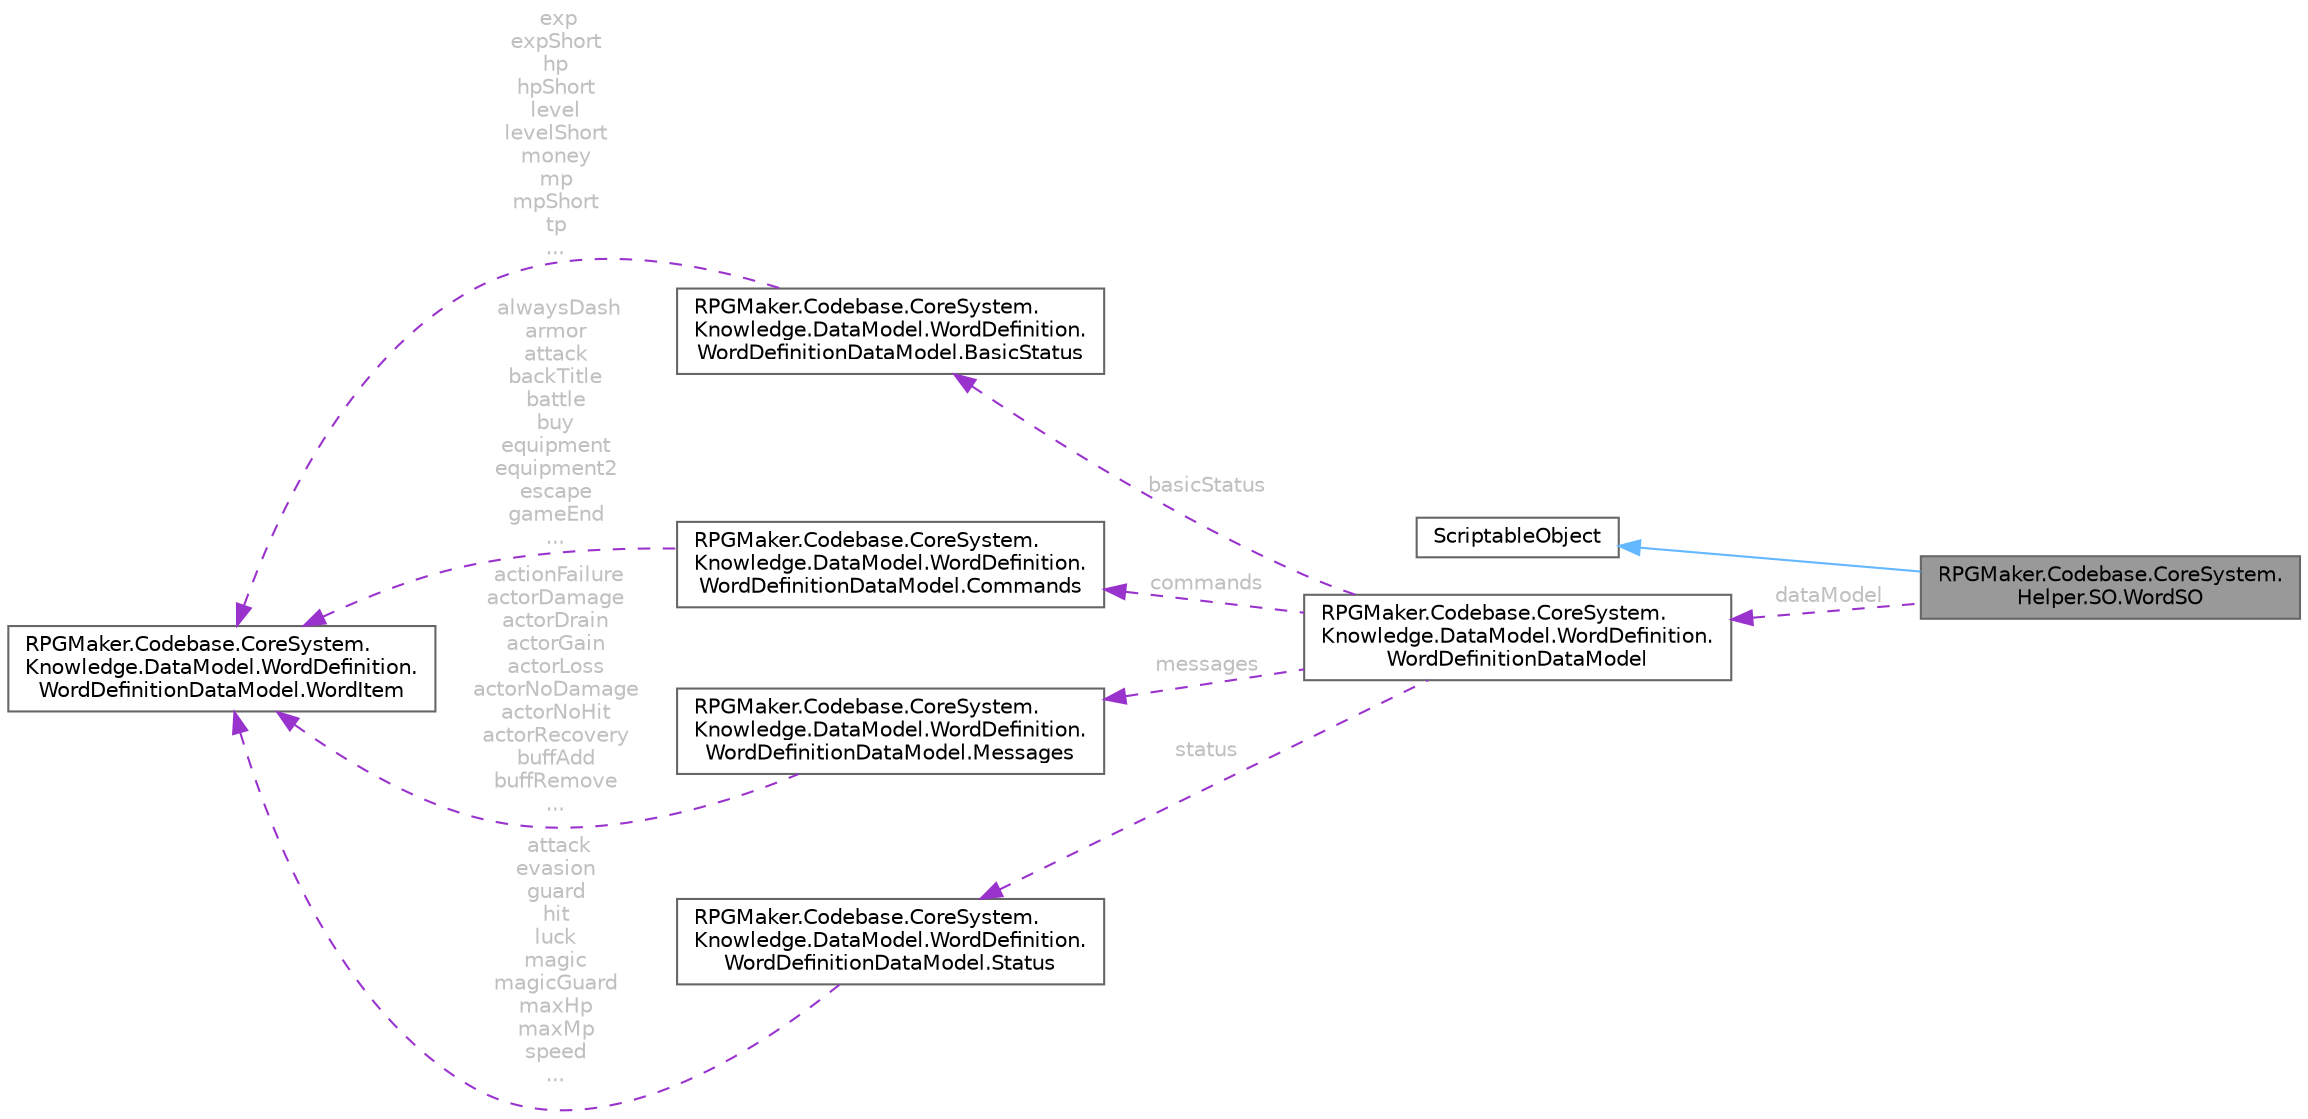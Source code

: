 digraph "RPGMaker.Codebase.CoreSystem.Helper.SO.WordSO"
{
 // LATEX_PDF_SIZE
  bgcolor="transparent";
  edge [fontname=Helvetica,fontsize=10,labelfontname=Helvetica,labelfontsize=10];
  node [fontname=Helvetica,fontsize=10,shape=box,height=0.2,width=0.4];
  rankdir="LR";
  Node1 [id="Node000001",label="RPGMaker.Codebase.CoreSystem.\lHelper.SO.WordSO",height=0.2,width=0.4,color="gray40", fillcolor="grey60", style="filled", fontcolor="black",tooltip="😁 単語・スクリプタブル・オブジェクト"];
  Node2 -> Node1 [id="edge1_Node000001_Node000002",dir="back",color="steelblue1",style="solid",tooltip=" "];
  Node2 [id="Node000002",label="ScriptableObject",height=0.2,width=0.4,color="gray40", fillcolor="white", style="filled",tooltip=" "];
  Node3 -> Node1 [id="edge2_Node000001_Node000003",dir="back",color="darkorchid3",style="dashed",tooltip=" ",label=" dataModel",fontcolor="grey" ];
  Node3 [id="Node000003",label="RPGMaker.Codebase.CoreSystem.\lKnowledge.DataModel.WordDefinition.\lWordDefinitionDataModel",height=0.2,width=0.4,color="gray40", fillcolor="white", style="filled",URL="$dd/d82/class_r_p_g_maker_1_1_codebase_1_1_core_system_1_1_knowledge_1_1_data_model_1_1_word_definition_1_1_word_definition_data_model.html",tooltip="😁 単語定義データ・モデル"];
  Node4 -> Node3 [id="edge3_Node000003_Node000004",dir="back",color="darkorchid3",style="dashed",tooltip=" ",label=" basicStatus",fontcolor="grey" ];
  Node4 [id="Node000004",label="RPGMaker.Codebase.CoreSystem.\lKnowledge.DataModel.WordDefinition.\lWordDefinitionDataModel.BasicStatus",height=0.2,width=0.4,color="gray40", fillcolor="white", style="filled",URL="$d9/d94/class_r_p_g_maker_1_1_codebase_1_1_core_system_1_1_knowledge_1_1_data_model_1_1_word_definition_9d383510d909b3631b4a2ef22b95e0fe.html",tooltip="😁 基本状態"];
  Node5 -> Node4 [id="edge4_Node000004_Node000005",dir="back",color="darkorchid3",style="dashed",tooltip=" ",label=" exp\nexpShort\nhp\nhpShort\nlevel\nlevelShort\nmoney\nmp\nmpShort\ntp\n...",fontcolor="grey" ];
  Node5 [id="Node000005",label="RPGMaker.Codebase.CoreSystem.\lKnowledge.DataModel.WordDefinition.\lWordDefinitionDataModel.WordItem",height=0.2,width=0.4,color="gray40", fillcolor="white", style="filled",URL="$d2/d57/class_r_p_g_maker_1_1_codebase_1_1_core_system_1_1_knowledge_1_1_data_model_1_1_word_definition_83df979502cea7bf4d8dbff39b288bc9.html",tooltip="😁 単語アイテム"];
  Node6 -> Node3 [id="edge5_Node000003_Node000006",dir="back",color="darkorchid3",style="dashed",tooltip=" ",label=" commands",fontcolor="grey" ];
  Node6 [id="Node000006",label="RPGMaker.Codebase.CoreSystem.\lKnowledge.DataModel.WordDefinition.\lWordDefinitionDataModel.Commands",height=0.2,width=0.4,color="gray40", fillcolor="white", style="filled",URL="$d9/d2c/class_r_p_g_maker_1_1_codebase_1_1_core_system_1_1_knowledge_1_1_data_model_1_1_word_definition_38d0d7732161d2bbedb9edf0cada8aab.html",tooltip="😁 コマンド"];
  Node5 -> Node6 [id="edge6_Node000006_Node000005",dir="back",color="darkorchid3",style="dashed",tooltip=" ",label=" alwaysDash\narmor\nattack\nbackTitle\nbattle\nbuy\nequipment\nequipment2\nescape\ngameEnd\n...",fontcolor="grey" ];
  Node7 -> Node3 [id="edge7_Node000003_Node000007",dir="back",color="darkorchid3",style="dashed",tooltip=" ",label=" messages",fontcolor="grey" ];
  Node7 [id="Node000007",label="RPGMaker.Codebase.CoreSystem.\lKnowledge.DataModel.WordDefinition.\lWordDefinitionDataModel.Messages",height=0.2,width=0.4,color="gray40", fillcolor="white", style="filled",URL="$d2/d7a/class_r_p_g_maker_1_1_codebase_1_1_core_system_1_1_knowledge_1_1_data_model_1_1_word_definition_605ab86733dcda6e099e512c28d95f61.html",tooltip="😁 メッセージ"];
  Node5 -> Node7 [id="edge8_Node000007_Node000005",dir="back",color="darkorchid3",style="dashed",tooltip=" ",label=" actionFailure\nactorDamage\nactorDrain\nactorGain\nactorLoss\nactorNoDamage\nactorNoHit\nactorRecovery\nbuffAdd\nbuffRemove\n...",fontcolor="grey" ];
  Node8 -> Node3 [id="edge9_Node000003_Node000008",dir="back",color="darkorchid3",style="dashed",tooltip=" ",label=" status",fontcolor="grey" ];
  Node8 [id="Node000008",label="RPGMaker.Codebase.CoreSystem.\lKnowledge.DataModel.WordDefinition.\lWordDefinitionDataModel.Status",height=0.2,width=0.4,color="gray40", fillcolor="white", style="filled",URL="$d1/d2e/class_r_p_g_maker_1_1_codebase_1_1_core_system_1_1_knowledge_1_1_data_model_1_1_word_definition_1467e21a58c829d1d8e6e5970ffcd012.html",tooltip="😁 ステータス"];
  Node5 -> Node8 [id="edge10_Node000008_Node000005",dir="back",color="darkorchid3",style="dashed",tooltip=" ",label=" attack\nevasion\nguard\nhit\nluck\nmagic\nmagicGuard\nmaxHp\nmaxMp\nspeed\n...",fontcolor="grey" ];
}
